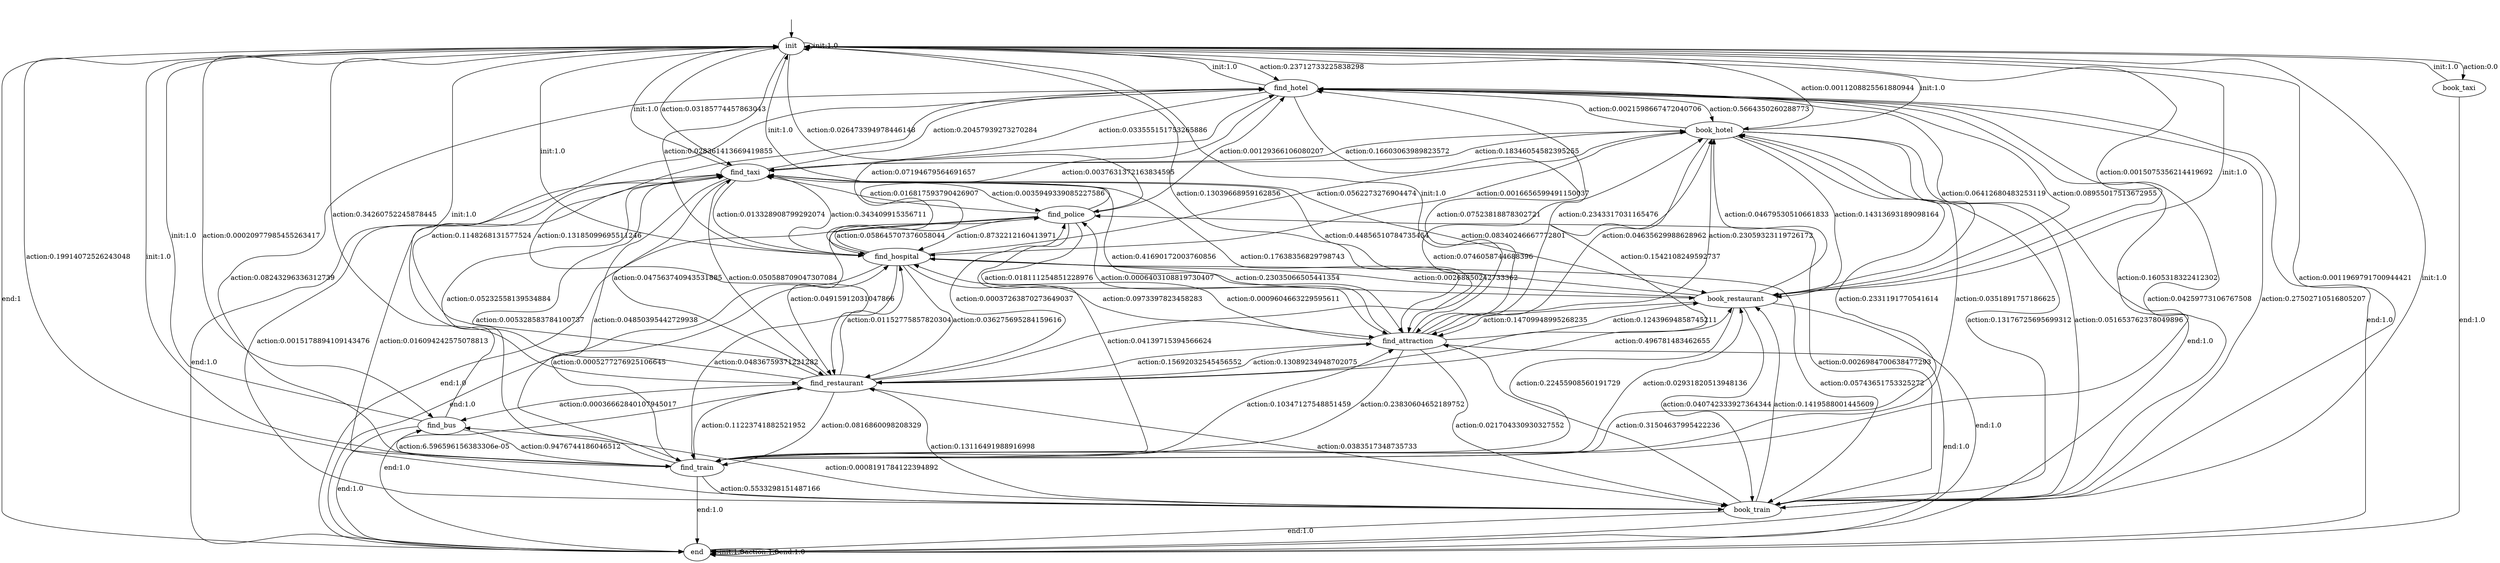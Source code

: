 digraph learned_mdp {
s0 [label="init"];
s1 [label="find_hotel"];
s2 [label="book_hotel"];
s3 [label="find_train"];
s4 [label="book_train"];
s5 [label="find_attraction"];
s6 [label="find_restaurant"];
s7 [label="book_restaurant"];
s8 [label="find_hospital"];
s9 [label="book_taxi"];
s10 [label="find_taxi"];
s11 [label="find_bus"];
s12 [label="find_police"];
s13 [label="end"];
s0 -> s0  [label="init:1.0"];
s0 -> s1  [label="action:0.23712733225838298"];
s0 -> s2  [label="action:0.0011208825561880944"];
s0 -> s3  [label="action:0.19914072526243048"];
s0 -> s4  [label="action:0.0011969791700944421"];
s0 -> s5  [label="action:0.13039668959162856"];
s0 -> s6  [label="action:0.34260752245878445"];
s0 -> s7  [label="action:0.0015075356214419692"];
s0 -> s8  [label="action:0.028361413669419855"];
s0 -> s9  [label="action:0.0"];
s0 -> s10  [label="action:0.03185774457863043"];
s0 -> s11  [label="action:0.00020977985455263417"];
s0 -> s12  [label="action:0.026473394978446148"];
s0 -> s13  [label="end:1"];
s1 -> s0  [label="init:1.0"];
s1 -> s2  [label="action:0.5664350260288773"];
s1 -> s3  [label="action:0.08243296336312739"];
s1 -> s4  [label="action:0.04259773106767508"];
s1 -> s5  [label="action:0.07523818878302721"];
s1 -> s6  [label="action:0.13185099695511246"];
s1 -> s7  [label="action:0.06412680483253119"];
s1 -> s8  [label="action:0.0037631372163834595"];
s1 -> s10  [label="action:0.033555151753265886"];
s1 -> s13 [label="end:1.0"];
s2 -> s0  [label="init:1.0"];
s2 -> s1  [label="action:0.0021598667472040706"];
s2 -> s3  [label="action:0.2331191770541614"];
s2 -> s4  [label="action:0.051653762378049896"];
s2 -> s5  [label="action:0.23059323119726172"];
s2 -> s6  [label="action:0.1542108249592737"];
s2 -> s7  [label="action:0.14313693189098164"];
s2 -> s8  [label="action:0.0016656599491150037"];
s2 -> s10  [label="action:0.18346054582395255"];
s2 -> s13 [label="end:1.0"];
s3 -> s0  [label="init:1.0"];
s3 -> s1  [label="action:0.1605318322412302"];
s3 -> s2  [label="action:0.0351891757186625"];
s3 -> s4  [label="action:0.5533298151487166"];
s3 -> s5  [label="action:0.10347127548851459"];
s3 -> s6  [label="action:0.11223741882521952"];
s3 -> s7  [label="action:0.02931820513948136"];
s3 -> s8  [label="action:0.0005277276925106645"];
s3 -> s10  [label="action:0.005328583784100737"];
s3 -> s11  [label="action:6.596596156383306e-05"];
s3 -> s13 [label="end:1.0"];
s4 -> s0  [label="init:1.0"];
s4 -> s1  [label="action:0.27502710516805207"];
s4 -> s2  [label="action:0.13176725695699312"];
s4 -> s5  [label="action:0.31504637995422236"];
s4 -> s6  [label="action:0.13116491988916998"];
s4 -> s7  [label="action:0.1419588001445609"];
s4 -> s10  [label="action:0.0015178894109143476"];
s4 -> s11  [label="action:0.0008191784122394892"];
s4 -> s12  [label="action:0.0026984700638477293"];
s4 -> s13 [label="end:1.0"];
s5 -> s0  [label="init:1.0"];
s5 -> s1  [label="action:0.2343317031165476"];
s5 -> s2  [label="action:0.04635629988628962"];
s5 -> s3  [label="action:0.23830604652189752"];
s5 -> s4  [label="action:0.021704330930327552"];
s5 -> s6  [label="action:0.15692032545456552"];
s5 -> s7  [label="action:0.12439694858745211"];
s5 -> s8  [label="action:0.0009604663229595611"];
s5 -> s10  [label="action:0.17638356829798743"];
s5 -> s12  [label="action:0.0006403108819730407"];
s5 -> s13 [label="end:1.0"];
s6 -> s0  [label="init:1.0"];
s6 -> s1  [label="action:0.1148268131577524"];
s6 -> s2  [label="action:0.0746058744688396"];
s6 -> s3  [label="action:0.0816860098208329"];
s6 -> s4  [label="action:0.0383517348735733"];
s6 -> s5  [label="action:0.13089234948702075"];
s6 -> s7  [label="action:0.496781483462655"];
s6 -> s8  [label="action:0.01152775857820304"];
s6 -> s10  [label="action:0.050588709047307084"];
s6 -> s11  [label="action:0.00036662840107945017"];
s6 -> s12  [label="action:0.00037263870273649037"];
s6 -> s13 [label="end:1.0"];
s7 -> s0  [label="init:1.0"];
s7 -> s1  [label="action:0.08955017513672955"];
s7 -> s2  [label="action:0.04679530510661833"];
s7 -> s3  [label="action:0.22455908560191729"];
s7 -> s4  [label="action:0.040742333927364344"];
s7 -> s5  [label="action:0.14709948995268235"];
s7 -> s8  [label="action:0.00268850242733362"];
s7 -> s10  [label="action:0.44856510784735454"];
s7 -> s13 [label="end:1.0"];
s8 -> s0  [label="init:1.0"];
s8 -> s1  [label="action:0.07194679564691657"];
s8 -> s2  [label="action:0.0562273276904474"];
s8 -> s3  [label="action:0.04836759371221282"];
s8 -> s4  [label="action:0.05743651753325272"];
s8 -> s5  [label="action:0.0973397823458283"];
s8 -> s6  [label="action:0.036275695284159616"];
s8 -> s7  [label="action:0.23035066505441354"];
s8 -> s10  [label="action:0.343409915356711"];
s8 -> s12  [label="action:0.058645707376058044"];
s8 -> s13 [label="end:1.0"];
s9 -> s0  [label="init:1.0"];
s9 -> s13 [label="end:1.0"];
s10 -> s0  [label="init:1.0"];
s10 -> s1  [label="action:0.20457939273270284"];
s10 -> s2  [label="action:0.16603063989823572"];
s10 -> s3  [label="action:0.04850395442729938"];
s10 -> s4  [label="action:0.016094242575078813"];
s10 -> s5  [label="action:0.41690172003760856"];
s10 -> s6  [label="action:0.047563740943531885"];
s10 -> s7  [label="action:0.08340246667772801"];
s10 -> s8  [label="action:0.013328908799292074"];
s10 -> s12  [label="action:0.0035949339085227586"];
s10 -> s13 [label="end:1.0"];
s11 -> s0  [label="init:1.0"];
s11 -> s3  [label="action:0.9476744186046512"];
s11 -> s10  [label="action:0.05232558139534884"];
s11 -> s13 [label="end:1.0"];
s12 -> s0  [label="init:1.0"];
s12 -> s1  [label="action:0.00129366106080207"];
s12 -> s3  [label="action:0.04139715394566624"];
s12 -> s5  [label="action:0.018111254851228976"];
s12 -> s6  [label="action:0.04915912031047866"];
s12 -> s8  [label="action:0.8732212160413971"];
s12 -> s10  [label="action:0.016817593790426907"];
s12 -> s13 [label="end:1.0"];
s13 -> s13 [label="init:1.0"];
s13 -> s13  [label="action:1.0"];
s13 -> s13  [label="end:1.0"];
__start0 [label="", shape=none];
__start0 -> s0  [label=""];
}